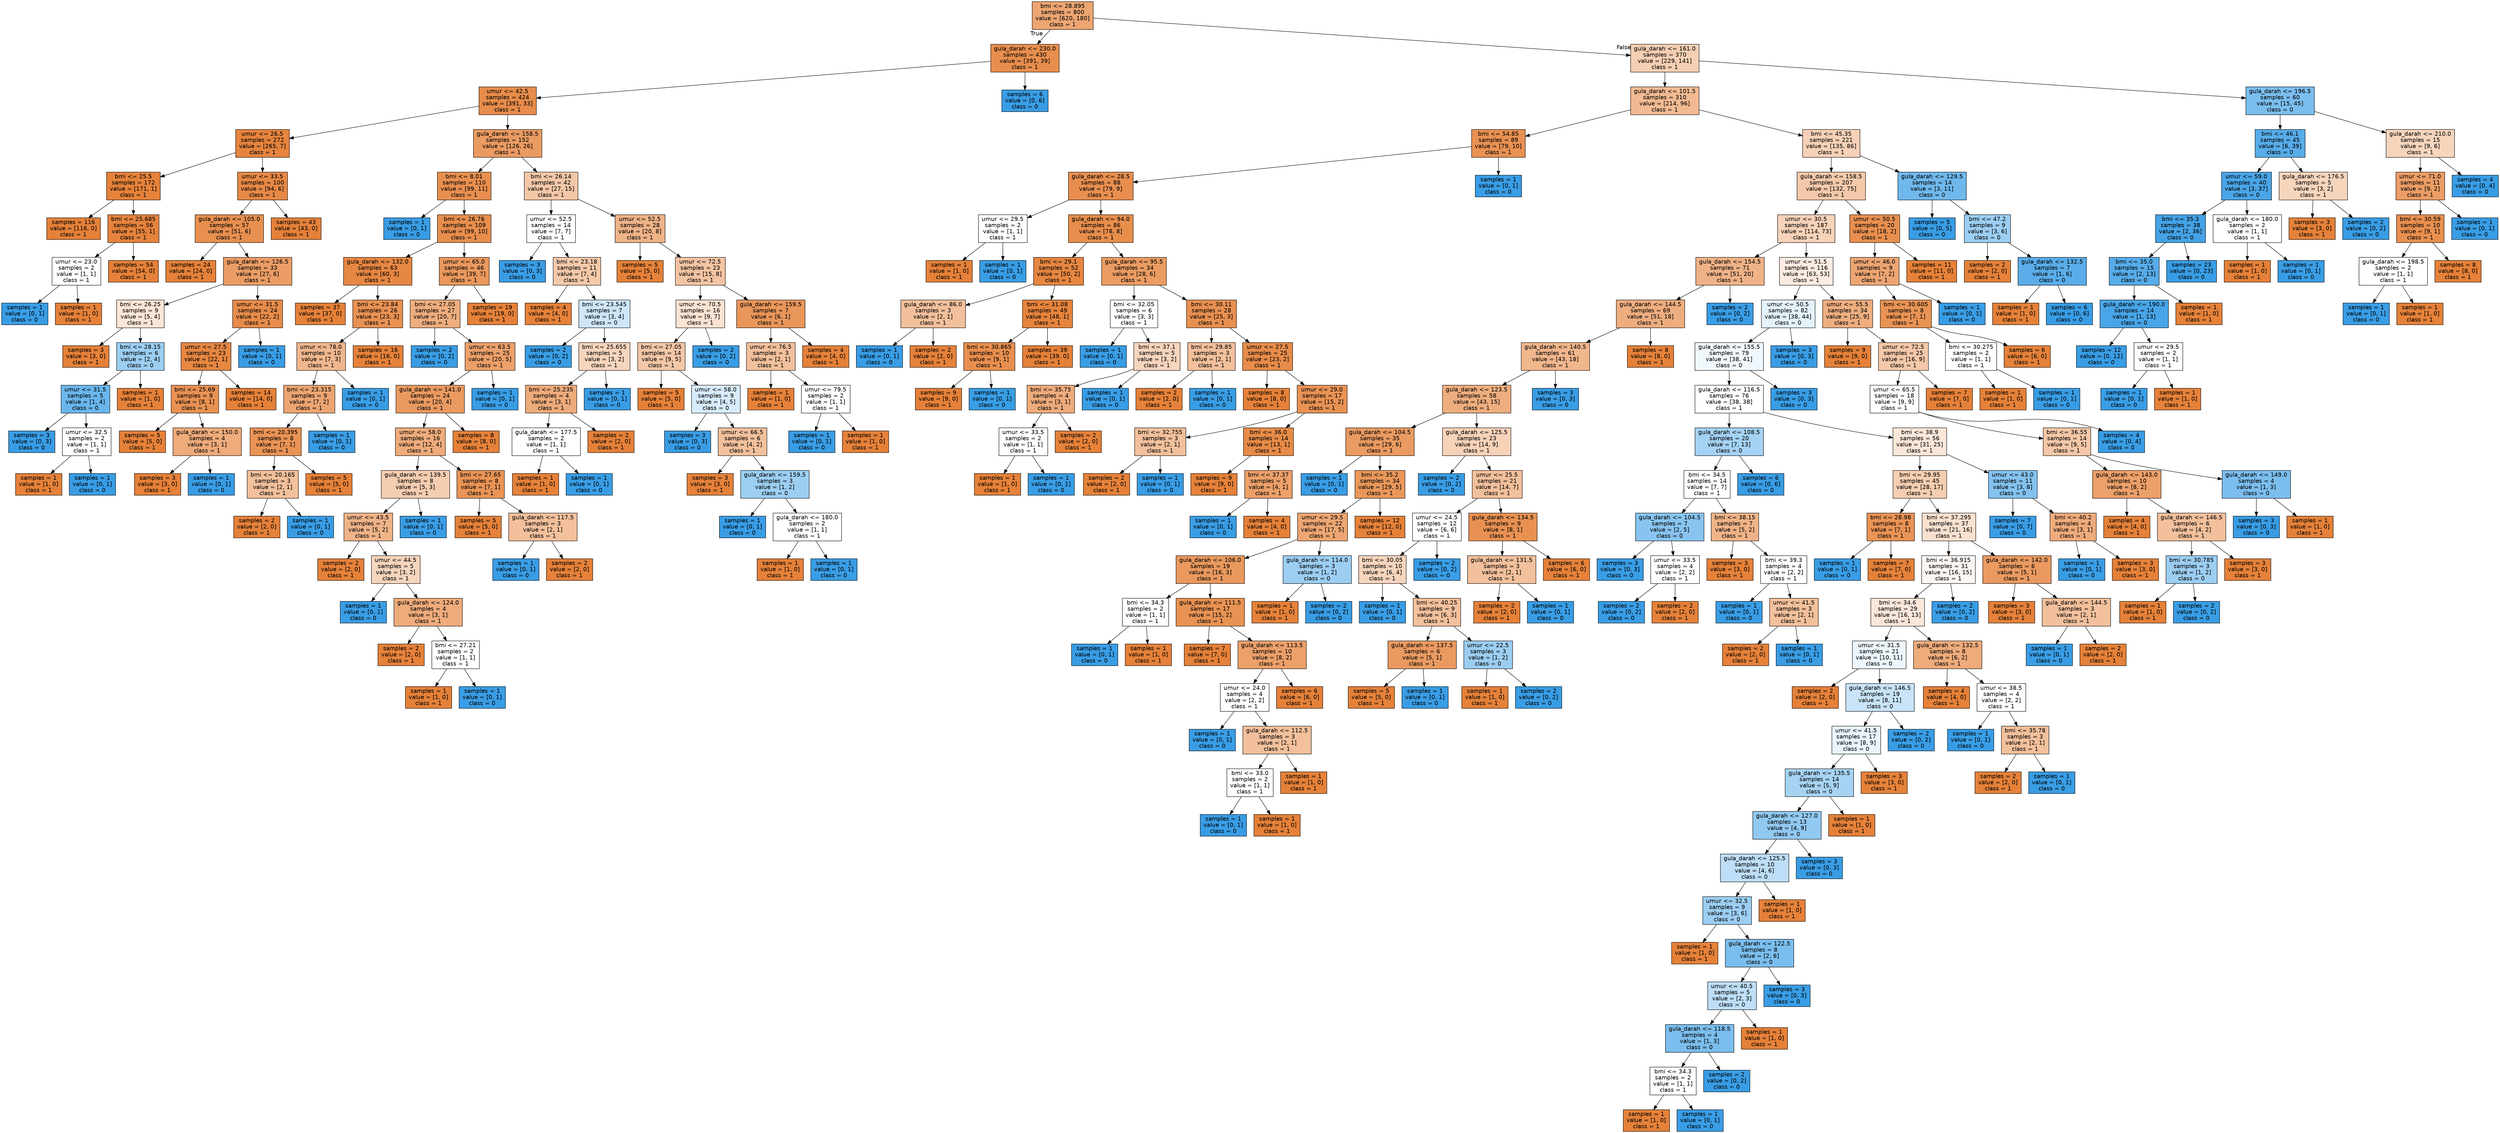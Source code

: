digraph Tree {
node [shape=box, style="filled", color="black", fontname="helvetica"] ;
edge [fontname="helvetica"] ;
0 [label="bmi <= 28.895\nsamples = 800\nvalue = [620, 180]\nclass = 1", fillcolor="#eda672"] ;
1 [label="gula_darah <= 230.0\nsamples = 430\nvalue = [391, 39]\nclass = 1", fillcolor="#e88e4d"] ;
0 -> 1 [labeldistance=2.5, labelangle=45, headlabel="True"] ;
2 [label="umur <= 42.5\nsamples = 424\nvalue = [391, 33]\nclass = 1", fillcolor="#e78c4a"] ;
1 -> 2 ;
3 [label="umur <= 26.5\nsamples = 272\nvalue = [265, 7]\nclass = 1", fillcolor="#e6843e"] ;
2 -> 3 ;
4 [label="bmi <= 25.5\nsamples = 172\nvalue = [171, 1]\nclass = 1", fillcolor="#e5823a"] ;
3 -> 4 ;
5 [label="samples = 116\nvalue = [116, 0]\nclass = 1", fillcolor="#e58139"] ;
4 -> 5 ;
6 [label="bmi <= 25.685\nsamples = 56\nvalue = [55, 1]\nclass = 1", fillcolor="#e5833d"] ;
4 -> 6 ;
7 [label="umur <= 23.0\nsamples = 2\nvalue = [1, 1]\nclass = 1", fillcolor="#ffffff"] ;
6 -> 7 ;
8 [label="samples = 1\nvalue = [0, 1]\nclass = 0", fillcolor="#399de5"] ;
7 -> 8 ;
9 [label="samples = 1\nvalue = [1, 0]\nclass = 1", fillcolor="#e58139"] ;
7 -> 9 ;
10 [label="samples = 54\nvalue = [54, 0]\nclass = 1", fillcolor="#e58139"] ;
6 -> 10 ;
11 [label="umur <= 33.5\nsamples = 100\nvalue = [94, 6]\nclass = 1", fillcolor="#e78946"] ;
3 -> 11 ;
12 [label="gula_darah <= 105.0\nsamples = 57\nvalue = [51, 6]\nclass = 1", fillcolor="#e89050"] ;
11 -> 12 ;
13 [label="samples = 24\nvalue = [24, 0]\nclass = 1", fillcolor="#e58139"] ;
12 -> 13 ;
14 [label="gula_darah <= 126.5\nsamples = 33\nvalue = [27, 6]\nclass = 1", fillcolor="#eb9d65"] ;
12 -> 14 ;
15 [label="bmi <= 26.25\nsamples = 9\nvalue = [5, 4]\nclass = 1", fillcolor="#fae6d7"] ;
14 -> 15 ;
16 [label="samples = 3\nvalue = [3, 0]\nclass = 1", fillcolor="#e58139"] ;
15 -> 16 ;
17 [label="bmi <= 28.15\nsamples = 6\nvalue = [2, 4]\nclass = 0", fillcolor="#9ccef2"] ;
15 -> 17 ;
18 [label="umur <= 31.5\nsamples = 5\nvalue = [1, 4]\nclass = 0", fillcolor="#6ab6ec"] ;
17 -> 18 ;
19 [label="samples = 3\nvalue = [0, 3]\nclass = 0", fillcolor="#399de5"] ;
18 -> 19 ;
20 [label="umur <= 32.5\nsamples = 2\nvalue = [1, 1]\nclass = 1", fillcolor="#ffffff"] ;
18 -> 20 ;
21 [label="samples = 1\nvalue = [1, 0]\nclass = 1", fillcolor="#e58139"] ;
20 -> 21 ;
22 [label="samples = 1\nvalue = [0, 1]\nclass = 0", fillcolor="#399de5"] ;
20 -> 22 ;
23 [label="samples = 1\nvalue = [1, 0]\nclass = 1", fillcolor="#e58139"] ;
17 -> 23 ;
24 [label="umur <= 31.5\nsamples = 24\nvalue = [22, 2]\nclass = 1", fillcolor="#e78c4b"] ;
14 -> 24 ;
25 [label="umur <= 27.5\nsamples = 23\nvalue = [22, 1]\nclass = 1", fillcolor="#e68742"] ;
24 -> 25 ;
26 [label="bmi <= 25.69\nsamples = 9\nvalue = [8, 1]\nclass = 1", fillcolor="#e89152"] ;
25 -> 26 ;
27 [label="samples = 5\nvalue = [5, 0]\nclass = 1", fillcolor="#e58139"] ;
26 -> 27 ;
28 [label="gula_darah <= 150.0\nsamples = 4\nvalue = [3, 1]\nclass = 1", fillcolor="#eeab7b"] ;
26 -> 28 ;
29 [label="samples = 3\nvalue = [3, 0]\nclass = 1", fillcolor="#e58139"] ;
28 -> 29 ;
30 [label="samples = 1\nvalue = [0, 1]\nclass = 0", fillcolor="#399de5"] ;
28 -> 30 ;
31 [label="samples = 14\nvalue = [14, 0]\nclass = 1", fillcolor="#e58139"] ;
25 -> 31 ;
32 [label="samples = 1\nvalue = [0, 1]\nclass = 0", fillcolor="#399de5"] ;
24 -> 32 ;
33 [label="samples = 43\nvalue = [43, 0]\nclass = 1", fillcolor="#e58139"] ;
11 -> 33 ;
34 [label="gula_darah <= 158.5\nsamples = 152\nvalue = [126, 26]\nclass = 1", fillcolor="#ea9b62"] ;
2 -> 34 ;
35 [label="bmi <= 8.01\nsamples = 110\nvalue = [99, 11]\nclass = 1", fillcolor="#e88f4f"] ;
34 -> 35 ;
36 [label="samples = 1\nvalue = [0, 1]\nclass = 0", fillcolor="#399de5"] ;
35 -> 36 ;
37 [label="bmi <= 26.76\nsamples = 109\nvalue = [99, 10]\nclass = 1", fillcolor="#e88e4d"] ;
35 -> 37 ;
38 [label="gula_darah <= 132.0\nsamples = 63\nvalue = [60, 3]\nclass = 1", fillcolor="#e68743"] ;
37 -> 38 ;
39 [label="samples = 37\nvalue = [37, 0]\nclass = 1", fillcolor="#e58139"] ;
38 -> 39 ;
40 [label="bmi <= 23.84\nsamples = 26\nvalue = [23, 3]\nclass = 1", fillcolor="#e89153"] ;
38 -> 40 ;
41 [label="umur <= 78.0\nsamples = 10\nvalue = [7, 3]\nclass = 1", fillcolor="#f0b78e"] ;
40 -> 41 ;
42 [label="bmi <= 23.315\nsamples = 9\nvalue = [7, 2]\nclass = 1", fillcolor="#eca572"] ;
41 -> 42 ;
43 [label="bmi <= 20.395\nsamples = 8\nvalue = [7, 1]\nclass = 1", fillcolor="#e99355"] ;
42 -> 43 ;
44 [label="bmi <= 20.165\nsamples = 3\nvalue = [2, 1]\nclass = 1", fillcolor="#f2c09c"] ;
43 -> 44 ;
45 [label="samples = 2\nvalue = [2, 0]\nclass = 1", fillcolor="#e58139"] ;
44 -> 45 ;
46 [label="samples = 1\nvalue = [0, 1]\nclass = 0", fillcolor="#399de5"] ;
44 -> 46 ;
47 [label="samples = 5\nvalue = [5, 0]\nclass = 1", fillcolor="#e58139"] ;
43 -> 47 ;
48 [label="samples = 1\nvalue = [0, 1]\nclass = 0", fillcolor="#399de5"] ;
42 -> 48 ;
49 [label="samples = 1\nvalue = [0, 1]\nclass = 0", fillcolor="#399de5"] ;
41 -> 49 ;
50 [label="samples = 16\nvalue = [16, 0]\nclass = 1", fillcolor="#e58139"] ;
40 -> 50 ;
51 [label="umur <= 65.0\nsamples = 46\nvalue = [39, 7]\nclass = 1", fillcolor="#ea985d"] ;
37 -> 51 ;
52 [label="bmi <= 27.05\nsamples = 27\nvalue = [20, 7]\nclass = 1", fillcolor="#eead7e"] ;
51 -> 52 ;
53 [label="samples = 2\nvalue = [0, 2]\nclass = 0", fillcolor="#399de5"] ;
52 -> 53 ;
54 [label="umur <= 63.5\nsamples = 25\nvalue = [20, 5]\nclass = 1", fillcolor="#eca06a"] ;
52 -> 54 ;
55 [label="gula_darah <= 141.0\nsamples = 24\nvalue = [20, 4]\nclass = 1", fillcolor="#ea9a61"] ;
54 -> 55 ;
56 [label="umur <= 58.0\nsamples = 16\nvalue = [12, 4]\nclass = 1", fillcolor="#eeab7b"] ;
55 -> 56 ;
57 [label="gula_darah <= 139.5\nsamples = 8\nvalue = [5, 3]\nclass = 1", fillcolor="#f5cdb0"] ;
56 -> 57 ;
58 [label="umur <= 43.5\nsamples = 7\nvalue = [5, 2]\nclass = 1", fillcolor="#efb388"] ;
57 -> 58 ;
59 [label="samples = 2\nvalue = [2, 0]\nclass = 1", fillcolor="#e58139"] ;
58 -> 59 ;
60 [label="umur <= 44.5\nsamples = 5\nvalue = [3, 2]\nclass = 1", fillcolor="#f6d5bd"] ;
58 -> 60 ;
61 [label="samples = 1\nvalue = [0, 1]\nclass = 0", fillcolor="#399de5"] ;
60 -> 61 ;
62 [label="gula_darah <= 124.0\nsamples = 4\nvalue = [3, 1]\nclass = 1", fillcolor="#eeab7b"] ;
60 -> 62 ;
63 [label="samples = 2\nvalue = [2, 0]\nclass = 1", fillcolor="#e58139"] ;
62 -> 63 ;
64 [label="bmi <= 27.21\nsamples = 2\nvalue = [1, 1]\nclass = 1", fillcolor="#ffffff"] ;
62 -> 64 ;
65 [label="samples = 1\nvalue = [1, 0]\nclass = 1", fillcolor="#e58139"] ;
64 -> 65 ;
66 [label="samples = 1\nvalue = [0, 1]\nclass = 0", fillcolor="#399de5"] ;
64 -> 66 ;
67 [label="samples = 1\nvalue = [0, 1]\nclass = 0", fillcolor="#399de5"] ;
57 -> 67 ;
68 [label="bmi <= 27.65\nsamples = 8\nvalue = [7, 1]\nclass = 1", fillcolor="#e99355"] ;
56 -> 68 ;
69 [label="samples = 5\nvalue = [5, 0]\nclass = 1", fillcolor="#e58139"] ;
68 -> 69 ;
70 [label="gula_darah <= 117.5\nsamples = 3\nvalue = [2, 1]\nclass = 1", fillcolor="#f2c09c"] ;
68 -> 70 ;
71 [label="samples = 1\nvalue = [0, 1]\nclass = 0", fillcolor="#399de5"] ;
70 -> 71 ;
72 [label="samples = 2\nvalue = [2, 0]\nclass = 1", fillcolor="#e58139"] ;
70 -> 72 ;
73 [label="samples = 8\nvalue = [8, 0]\nclass = 1", fillcolor="#e58139"] ;
55 -> 73 ;
74 [label="samples = 1\nvalue = [0, 1]\nclass = 0", fillcolor="#399de5"] ;
54 -> 74 ;
75 [label="samples = 19\nvalue = [19, 0]\nclass = 1", fillcolor="#e58139"] ;
51 -> 75 ;
76 [label="bmi <= 26.14\nsamples = 42\nvalue = [27, 15]\nclass = 1", fillcolor="#f3c7a7"] ;
34 -> 76 ;
77 [label="umur <= 52.5\nsamples = 14\nvalue = [7, 7]\nclass = 1", fillcolor="#ffffff"] ;
76 -> 77 ;
78 [label="samples = 3\nvalue = [0, 3]\nclass = 0", fillcolor="#399de5"] ;
77 -> 78 ;
79 [label="bmi <= 23.18\nsamples = 11\nvalue = [7, 4]\nclass = 1", fillcolor="#f4c9aa"] ;
77 -> 79 ;
80 [label="samples = 4\nvalue = [4, 0]\nclass = 1", fillcolor="#e58139"] ;
79 -> 80 ;
81 [label="bmi <= 23.545\nsamples = 7\nvalue = [3, 4]\nclass = 0", fillcolor="#cee6f8"] ;
79 -> 81 ;
82 [label="samples = 2\nvalue = [0, 2]\nclass = 0", fillcolor="#399de5"] ;
81 -> 82 ;
83 [label="bmi <= 25.655\nsamples = 5\nvalue = [3, 2]\nclass = 1", fillcolor="#f6d5bd"] ;
81 -> 83 ;
84 [label="bmi <= 25.235\nsamples = 4\nvalue = [3, 1]\nclass = 1", fillcolor="#eeab7b"] ;
83 -> 84 ;
85 [label="gula_darah <= 177.5\nsamples = 2\nvalue = [1, 1]\nclass = 1", fillcolor="#ffffff"] ;
84 -> 85 ;
86 [label="samples = 1\nvalue = [1, 0]\nclass = 1", fillcolor="#e58139"] ;
85 -> 86 ;
87 [label="samples = 1\nvalue = [0, 1]\nclass = 0", fillcolor="#399de5"] ;
85 -> 87 ;
88 [label="samples = 2\nvalue = [2, 0]\nclass = 1", fillcolor="#e58139"] ;
84 -> 88 ;
89 [label="samples = 1\nvalue = [0, 1]\nclass = 0", fillcolor="#399de5"] ;
83 -> 89 ;
90 [label="umur <= 52.5\nsamples = 28\nvalue = [20, 8]\nclass = 1", fillcolor="#efb388"] ;
76 -> 90 ;
91 [label="samples = 5\nvalue = [5, 0]\nclass = 1", fillcolor="#e58139"] ;
90 -> 91 ;
92 [label="umur <= 72.5\nsamples = 23\nvalue = [15, 8]\nclass = 1", fillcolor="#f3c4a3"] ;
90 -> 92 ;
93 [label="umur <= 70.5\nsamples = 16\nvalue = [9, 7]\nclass = 1", fillcolor="#f9e3d3"] ;
92 -> 93 ;
94 [label="bmi <= 27.05\nsamples = 14\nvalue = [9, 5]\nclass = 1", fillcolor="#f3c7a7"] ;
93 -> 94 ;
95 [label="samples = 5\nvalue = [5, 0]\nclass = 1", fillcolor="#e58139"] ;
94 -> 95 ;
96 [label="umur <= 58.0\nsamples = 9\nvalue = [4, 5]\nclass = 0", fillcolor="#d7ebfa"] ;
94 -> 96 ;
97 [label="samples = 3\nvalue = [0, 3]\nclass = 0", fillcolor="#399de5"] ;
96 -> 97 ;
98 [label="umur <= 66.5\nsamples = 6\nvalue = [4, 2]\nclass = 1", fillcolor="#f2c09c"] ;
96 -> 98 ;
99 [label="samples = 3\nvalue = [3, 0]\nclass = 1", fillcolor="#e58139"] ;
98 -> 99 ;
100 [label="gula_darah <= 159.5\nsamples = 3\nvalue = [1, 2]\nclass = 0", fillcolor="#9ccef2"] ;
98 -> 100 ;
101 [label="samples = 1\nvalue = [0, 1]\nclass = 0", fillcolor="#399de5"] ;
100 -> 101 ;
102 [label="gula_darah <= 180.0\nsamples = 2\nvalue = [1, 1]\nclass = 1", fillcolor="#ffffff"] ;
100 -> 102 ;
103 [label="samples = 1\nvalue = [1, 0]\nclass = 1", fillcolor="#e58139"] ;
102 -> 103 ;
104 [label="samples = 1\nvalue = [0, 1]\nclass = 0", fillcolor="#399de5"] ;
102 -> 104 ;
105 [label="samples = 2\nvalue = [0, 2]\nclass = 0", fillcolor="#399de5"] ;
93 -> 105 ;
106 [label="gula_darah <= 159.5\nsamples = 7\nvalue = [6, 1]\nclass = 1", fillcolor="#e9965a"] ;
92 -> 106 ;
107 [label="umur <= 76.5\nsamples = 3\nvalue = [2, 1]\nclass = 1", fillcolor="#f2c09c"] ;
106 -> 107 ;
108 [label="samples = 1\nvalue = [1, 0]\nclass = 1", fillcolor="#e58139"] ;
107 -> 108 ;
109 [label="umur <= 79.5\nsamples = 2\nvalue = [1, 1]\nclass = 1", fillcolor="#ffffff"] ;
107 -> 109 ;
110 [label="samples = 1\nvalue = [0, 1]\nclass = 0", fillcolor="#399de5"] ;
109 -> 110 ;
111 [label="samples = 1\nvalue = [1, 0]\nclass = 1", fillcolor="#e58139"] ;
109 -> 111 ;
112 [label="samples = 4\nvalue = [4, 0]\nclass = 1", fillcolor="#e58139"] ;
106 -> 112 ;
113 [label="samples = 6\nvalue = [0, 6]\nclass = 0", fillcolor="#399de5"] ;
1 -> 113 ;
114 [label="gula_darah <= 161.0\nsamples = 370\nvalue = [229, 141]\nclass = 1", fillcolor="#f5cfb3"] ;
0 -> 114 [labeldistance=2.5, labelangle=-45, headlabel="False"] ;
115 [label="gula_darah <= 101.5\nsamples = 310\nvalue = [214, 96]\nclass = 1", fillcolor="#f1ba92"] ;
114 -> 115 ;
116 [label="bmi <= 54.85\nsamples = 89\nvalue = [79, 10]\nclass = 1", fillcolor="#e89152"] ;
115 -> 116 ;
117 [label="gula_darah <= 28.5\nsamples = 88\nvalue = [79, 9]\nclass = 1", fillcolor="#e88f50"] ;
116 -> 117 ;
118 [label="umur <= 29.5\nsamples = 2\nvalue = [1, 1]\nclass = 1", fillcolor="#ffffff"] ;
117 -> 118 ;
119 [label="samples = 1\nvalue = [1, 0]\nclass = 1", fillcolor="#e58139"] ;
118 -> 119 ;
120 [label="samples = 1\nvalue = [0, 1]\nclass = 0", fillcolor="#399de5"] ;
118 -> 120 ;
121 [label="gula_darah <= 94.0\nsamples = 86\nvalue = [78, 8]\nclass = 1", fillcolor="#e88e4d"] ;
117 -> 121 ;
122 [label="bmi <= 29.1\nsamples = 52\nvalue = [50, 2]\nclass = 1", fillcolor="#e68641"] ;
121 -> 122 ;
123 [label="gula_darah <= 86.0\nsamples = 3\nvalue = [2, 1]\nclass = 1", fillcolor="#f2c09c"] ;
122 -> 123 ;
124 [label="samples = 1\nvalue = [0, 1]\nclass = 0", fillcolor="#399de5"] ;
123 -> 124 ;
125 [label="samples = 2\nvalue = [2, 0]\nclass = 1", fillcolor="#e58139"] ;
123 -> 125 ;
126 [label="bmi <= 31.08\nsamples = 49\nvalue = [48, 1]\nclass = 1", fillcolor="#e6843d"] ;
122 -> 126 ;
127 [label="bmi <= 30.865\nsamples = 10\nvalue = [9, 1]\nclass = 1", fillcolor="#e88f4f"] ;
126 -> 127 ;
128 [label="samples = 9\nvalue = [9, 0]\nclass = 1", fillcolor="#e58139"] ;
127 -> 128 ;
129 [label="samples = 1\nvalue = [0, 1]\nclass = 0", fillcolor="#399de5"] ;
127 -> 129 ;
130 [label="samples = 39\nvalue = [39, 0]\nclass = 1", fillcolor="#e58139"] ;
126 -> 130 ;
131 [label="gula_darah <= 95.5\nsamples = 34\nvalue = [28, 6]\nclass = 1", fillcolor="#eb9c63"] ;
121 -> 131 ;
132 [label="bmi <= 32.05\nsamples = 6\nvalue = [3, 3]\nclass = 1", fillcolor="#ffffff"] ;
131 -> 132 ;
133 [label="samples = 1\nvalue = [0, 1]\nclass = 0", fillcolor="#399de5"] ;
132 -> 133 ;
134 [label="bmi <= 37.1\nsamples = 5\nvalue = [3, 2]\nclass = 1", fillcolor="#f6d5bd"] ;
132 -> 134 ;
135 [label="bmi <= 35.75\nsamples = 4\nvalue = [3, 1]\nclass = 1", fillcolor="#eeab7b"] ;
134 -> 135 ;
136 [label="umur <= 33.5\nsamples = 2\nvalue = [1, 1]\nclass = 1", fillcolor="#ffffff"] ;
135 -> 136 ;
137 [label="samples = 1\nvalue = [1, 0]\nclass = 1", fillcolor="#e58139"] ;
136 -> 137 ;
138 [label="samples = 1\nvalue = [0, 1]\nclass = 0", fillcolor="#399de5"] ;
136 -> 138 ;
139 [label="samples = 2\nvalue = [2, 0]\nclass = 1", fillcolor="#e58139"] ;
135 -> 139 ;
140 [label="samples = 1\nvalue = [0, 1]\nclass = 0", fillcolor="#399de5"] ;
134 -> 140 ;
141 [label="bmi <= 30.11\nsamples = 28\nvalue = [25, 3]\nclass = 1", fillcolor="#e89051"] ;
131 -> 141 ;
142 [label="bmi <= 29.85\nsamples = 3\nvalue = [2, 1]\nclass = 1", fillcolor="#f2c09c"] ;
141 -> 142 ;
143 [label="samples = 2\nvalue = [2, 0]\nclass = 1", fillcolor="#e58139"] ;
142 -> 143 ;
144 [label="samples = 1\nvalue = [0, 1]\nclass = 0", fillcolor="#399de5"] ;
142 -> 144 ;
145 [label="umur <= 27.5\nsamples = 25\nvalue = [23, 2]\nclass = 1", fillcolor="#e78c4a"] ;
141 -> 145 ;
146 [label="samples = 8\nvalue = [8, 0]\nclass = 1", fillcolor="#e58139"] ;
145 -> 146 ;
147 [label="umur <= 29.0\nsamples = 17\nvalue = [15, 2]\nclass = 1", fillcolor="#e89253"] ;
145 -> 147 ;
148 [label="bmi <= 32.755\nsamples = 3\nvalue = [2, 1]\nclass = 1", fillcolor="#f2c09c"] ;
147 -> 148 ;
149 [label="samples = 2\nvalue = [2, 0]\nclass = 1", fillcolor="#e58139"] ;
148 -> 149 ;
150 [label="samples = 1\nvalue = [0, 1]\nclass = 0", fillcolor="#399de5"] ;
148 -> 150 ;
151 [label="bmi <= 36.0\nsamples = 14\nvalue = [13, 1]\nclass = 1", fillcolor="#e78b48"] ;
147 -> 151 ;
152 [label="samples = 9\nvalue = [9, 0]\nclass = 1", fillcolor="#e58139"] ;
151 -> 152 ;
153 [label="bmi <= 37.37\nsamples = 5\nvalue = [4, 1]\nclass = 1", fillcolor="#eca06a"] ;
151 -> 153 ;
154 [label="samples = 1\nvalue = [0, 1]\nclass = 0", fillcolor="#399de5"] ;
153 -> 154 ;
155 [label="samples = 4\nvalue = [4, 0]\nclass = 1", fillcolor="#e58139"] ;
153 -> 155 ;
156 [label="samples = 1\nvalue = [0, 1]\nclass = 0", fillcolor="#399de5"] ;
116 -> 156 ;
157 [label="bmi <= 45.35\nsamples = 221\nvalue = [135, 86]\nclass = 1", fillcolor="#f6d1b7"] ;
115 -> 157 ;
158 [label="gula_darah <= 158.5\nsamples = 207\nvalue = [132, 75]\nclass = 1", fillcolor="#f4c9aa"] ;
157 -> 158 ;
159 [label="umur <= 30.5\nsamples = 187\nvalue = [114, 73]\nclass = 1", fillcolor="#f6d2b8"] ;
158 -> 159 ;
160 [label="gula_darah <= 154.5\nsamples = 71\nvalue = [51, 20]\nclass = 1", fillcolor="#efb287"] ;
159 -> 160 ;
161 [label="gula_darah <= 144.5\nsamples = 69\nvalue = [51, 18]\nclass = 1", fillcolor="#eead7f"] ;
160 -> 161 ;
162 [label="gula_darah <= 140.5\nsamples = 61\nvalue = [43, 18]\nclass = 1", fillcolor="#f0b68c"] ;
161 -> 162 ;
163 [label="gula_darah <= 123.5\nsamples = 58\nvalue = [43, 15]\nclass = 1", fillcolor="#eead7e"] ;
162 -> 163 ;
164 [label="gula_darah <= 104.5\nsamples = 35\nvalue = [29, 6]\nclass = 1", fillcolor="#ea9b62"] ;
163 -> 164 ;
165 [label="samples = 1\nvalue = [0, 1]\nclass = 0", fillcolor="#399de5"] ;
164 -> 165 ;
166 [label="bmi <= 35.2\nsamples = 34\nvalue = [29, 5]\nclass = 1", fillcolor="#e9975b"] ;
164 -> 166 ;
167 [label="umur <= 29.5\nsamples = 22\nvalue = [17, 5]\nclass = 1", fillcolor="#eda673"] ;
166 -> 167 ;
168 [label="gula_darah <= 106.0\nsamples = 19\nvalue = [16, 3]\nclass = 1", fillcolor="#ea995e"] ;
167 -> 168 ;
169 [label="bmi <= 34.3\nsamples = 2\nvalue = [1, 1]\nclass = 1", fillcolor="#ffffff"] ;
168 -> 169 ;
170 [label="samples = 1\nvalue = [0, 1]\nclass = 0", fillcolor="#399de5"] ;
169 -> 170 ;
171 [label="samples = 1\nvalue = [1, 0]\nclass = 1", fillcolor="#e58139"] ;
169 -> 171 ;
172 [label="gula_darah <= 111.5\nsamples = 17\nvalue = [15, 2]\nclass = 1", fillcolor="#e89253"] ;
168 -> 172 ;
173 [label="samples = 7\nvalue = [7, 0]\nclass = 1", fillcolor="#e58139"] ;
172 -> 173 ;
174 [label="gula_darah <= 113.5\nsamples = 10\nvalue = [8, 2]\nclass = 1", fillcolor="#eca06a"] ;
172 -> 174 ;
175 [label="umur <= 24.0\nsamples = 4\nvalue = [2, 2]\nclass = 1", fillcolor="#ffffff"] ;
174 -> 175 ;
176 [label="samples = 1\nvalue = [0, 1]\nclass = 0", fillcolor="#399de5"] ;
175 -> 176 ;
177 [label="gula_darah <= 112.5\nsamples = 3\nvalue = [2, 1]\nclass = 1", fillcolor="#f2c09c"] ;
175 -> 177 ;
178 [label="bmi <= 33.0\nsamples = 2\nvalue = [1, 1]\nclass = 1", fillcolor="#ffffff"] ;
177 -> 178 ;
179 [label="samples = 1\nvalue = [0, 1]\nclass = 0", fillcolor="#399de5"] ;
178 -> 179 ;
180 [label="samples = 1\nvalue = [1, 0]\nclass = 1", fillcolor="#e58139"] ;
178 -> 180 ;
181 [label="samples = 1\nvalue = [1, 0]\nclass = 1", fillcolor="#e58139"] ;
177 -> 181 ;
182 [label="samples = 6\nvalue = [6, 0]\nclass = 1", fillcolor="#e58139"] ;
174 -> 182 ;
183 [label="gula_darah <= 114.0\nsamples = 3\nvalue = [1, 2]\nclass = 0", fillcolor="#9ccef2"] ;
167 -> 183 ;
184 [label="samples = 1\nvalue = [1, 0]\nclass = 1", fillcolor="#e58139"] ;
183 -> 184 ;
185 [label="samples = 2\nvalue = [0, 2]\nclass = 0", fillcolor="#399de5"] ;
183 -> 185 ;
186 [label="samples = 12\nvalue = [12, 0]\nclass = 1", fillcolor="#e58139"] ;
166 -> 186 ;
187 [label="gula_darah <= 125.5\nsamples = 23\nvalue = [14, 9]\nclass = 1", fillcolor="#f6d2b8"] ;
163 -> 187 ;
188 [label="samples = 2\nvalue = [0, 2]\nclass = 0", fillcolor="#399de5"] ;
187 -> 188 ;
189 [label="umur <= 25.5\nsamples = 21\nvalue = [14, 7]\nclass = 1", fillcolor="#f2c09c"] ;
187 -> 189 ;
190 [label="umur <= 24.5\nsamples = 12\nvalue = [6, 6]\nclass = 1", fillcolor="#ffffff"] ;
189 -> 190 ;
191 [label="bmi <= 30.05\nsamples = 10\nvalue = [6, 4]\nclass = 1", fillcolor="#f6d5bd"] ;
190 -> 191 ;
192 [label="samples = 1\nvalue = [0, 1]\nclass = 0", fillcolor="#399de5"] ;
191 -> 192 ;
193 [label="bmi <= 40.25\nsamples = 9\nvalue = [6, 3]\nclass = 1", fillcolor="#f2c09c"] ;
191 -> 193 ;
194 [label="gula_darah <= 137.5\nsamples = 6\nvalue = [5, 1]\nclass = 1", fillcolor="#ea9a61"] ;
193 -> 194 ;
195 [label="samples = 5\nvalue = [5, 0]\nclass = 1", fillcolor="#e58139"] ;
194 -> 195 ;
196 [label="samples = 1\nvalue = [0, 1]\nclass = 0", fillcolor="#399de5"] ;
194 -> 196 ;
197 [label="umur <= 22.5\nsamples = 3\nvalue = [1, 2]\nclass = 0", fillcolor="#9ccef2"] ;
193 -> 197 ;
198 [label="samples = 1\nvalue = [1, 0]\nclass = 1", fillcolor="#e58139"] ;
197 -> 198 ;
199 [label="samples = 2\nvalue = [0, 2]\nclass = 0", fillcolor="#399de5"] ;
197 -> 199 ;
200 [label="samples = 2\nvalue = [0, 2]\nclass = 0", fillcolor="#399de5"] ;
190 -> 200 ;
201 [label="gula_darah <= 134.5\nsamples = 9\nvalue = [8, 1]\nclass = 1", fillcolor="#e89152"] ;
189 -> 201 ;
202 [label="gula_darah <= 131.5\nsamples = 3\nvalue = [2, 1]\nclass = 1", fillcolor="#f2c09c"] ;
201 -> 202 ;
203 [label="samples = 2\nvalue = [2, 0]\nclass = 1", fillcolor="#e58139"] ;
202 -> 203 ;
204 [label="samples = 1\nvalue = [0, 1]\nclass = 0", fillcolor="#399de5"] ;
202 -> 204 ;
205 [label="samples = 6\nvalue = [6, 0]\nclass = 1", fillcolor="#e58139"] ;
201 -> 205 ;
206 [label="samples = 3\nvalue = [0, 3]\nclass = 0", fillcolor="#399de5"] ;
162 -> 206 ;
207 [label="samples = 8\nvalue = [8, 0]\nclass = 1", fillcolor="#e58139"] ;
161 -> 207 ;
208 [label="samples = 2\nvalue = [0, 2]\nclass = 0", fillcolor="#399de5"] ;
160 -> 208 ;
209 [label="umur <= 51.5\nsamples = 116\nvalue = [63, 53]\nclass = 1", fillcolor="#fbebe0"] ;
159 -> 209 ;
210 [label="umur <= 50.5\nsamples = 82\nvalue = [38, 44]\nclass = 0", fillcolor="#e4f2fb"] ;
209 -> 210 ;
211 [label="gula_darah <= 155.5\nsamples = 79\nvalue = [38, 41]\nclass = 0", fillcolor="#f1f8fd"] ;
210 -> 211 ;
212 [label="gula_darah <= 116.5\nsamples = 76\nvalue = [38, 38]\nclass = 1", fillcolor="#ffffff"] ;
211 -> 212 ;
213 [label="gula_darah <= 108.5\nsamples = 20\nvalue = [7, 13]\nclass = 0", fillcolor="#a4d2f3"] ;
212 -> 213 ;
214 [label="bmi <= 34.5\nsamples = 14\nvalue = [7, 7]\nclass = 1", fillcolor="#ffffff"] ;
213 -> 214 ;
215 [label="gula_darah <= 104.5\nsamples = 7\nvalue = [2, 5]\nclass = 0", fillcolor="#88c4ef"] ;
214 -> 215 ;
216 [label="samples = 3\nvalue = [0, 3]\nclass = 0", fillcolor="#399de5"] ;
215 -> 216 ;
217 [label="umur <= 33.5\nsamples = 4\nvalue = [2, 2]\nclass = 1", fillcolor="#ffffff"] ;
215 -> 217 ;
218 [label="samples = 2\nvalue = [0, 2]\nclass = 0", fillcolor="#399de5"] ;
217 -> 218 ;
219 [label="samples = 2\nvalue = [2, 0]\nclass = 1", fillcolor="#e58139"] ;
217 -> 219 ;
220 [label="bmi <= 38.15\nsamples = 7\nvalue = [5, 2]\nclass = 1", fillcolor="#efb388"] ;
214 -> 220 ;
221 [label="samples = 3\nvalue = [3, 0]\nclass = 1", fillcolor="#e58139"] ;
220 -> 221 ;
222 [label="bmi <= 39.3\nsamples = 4\nvalue = [2, 2]\nclass = 1", fillcolor="#ffffff"] ;
220 -> 222 ;
223 [label="samples = 1\nvalue = [0, 1]\nclass = 0", fillcolor="#399de5"] ;
222 -> 223 ;
224 [label="umur <= 41.5\nsamples = 3\nvalue = [2, 1]\nclass = 1", fillcolor="#f2c09c"] ;
222 -> 224 ;
225 [label="samples = 2\nvalue = [2, 0]\nclass = 1", fillcolor="#e58139"] ;
224 -> 225 ;
226 [label="samples = 1\nvalue = [0, 1]\nclass = 0", fillcolor="#399de5"] ;
224 -> 226 ;
227 [label="samples = 6\nvalue = [0, 6]\nclass = 0", fillcolor="#399de5"] ;
213 -> 227 ;
228 [label="bmi <= 38.9\nsamples = 56\nvalue = [31, 25]\nclass = 1", fillcolor="#fae7d9"] ;
212 -> 228 ;
229 [label="bmi <= 29.95\nsamples = 45\nvalue = [28, 17]\nclass = 1", fillcolor="#f5ceb1"] ;
228 -> 229 ;
230 [label="bmi <= 28.98\nsamples = 8\nvalue = [7, 1]\nclass = 1", fillcolor="#e99355"] ;
229 -> 230 ;
231 [label="samples = 1\nvalue = [0, 1]\nclass = 0", fillcolor="#399de5"] ;
230 -> 231 ;
232 [label="samples = 7\nvalue = [7, 0]\nclass = 1", fillcolor="#e58139"] ;
230 -> 232 ;
233 [label="bmi <= 37.295\nsamples = 37\nvalue = [21, 16]\nclass = 1", fillcolor="#f9e1d0"] ;
229 -> 233 ;
234 [label="bmi <= 36.915\nsamples = 31\nvalue = [16, 15]\nclass = 1", fillcolor="#fdf7f3"] ;
233 -> 234 ;
235 [label="bmi <= 34.6\nsamples = 29\nvalue = [16, 13]\nclass = 1", fillcolor="#fae7da"] ;
234 -> 235 ;
236 [label="umur <= 31.5\nsamples = 21\nvalue = [10, 11]\nclass = 0", fillcolor="#edf6fd"] ;
235 -> 236 ;
237 [label="samples = 2\nvalue = [2, 0]\nclass = 1", fillcolor="#e58139"] ;
236 -> 237 ;
238 [label="gula_darah <= 146.5\nsamples = 19\nvalue = [8, 11]\nclass = 0", fillcolor="#c9e4f8"] ;
236 -> 238 ;
239 [label="umur <= 41.5\nsamples = 17\nvalue = [8, 9]\nclass = 0", fillcolor="#e9f4fc"] ;
238 -> 239 ;
240 [label="gula_darah <= 135.5\nsamples = 14\nvalue = [5, 9]\nclass = 0", fillcolor="#a7d3f3"] ;
239 -> 240 ;
241 [label="gula_darah <= 127.0\nsamples = 13\nvalue = [4, 9]\nclass = 0", fillcolor="#91c9f1"] ;
240 -> 241 ;
242 [label="gula_darah <= 125.5\nsamples = 10\nvalue = [4, 6]\nclass = 0", fillcolor="#bddef6"] ;
241 -> 242 ;
243 [label="umur <= 32.5\nsamples = 9\nvalue = [3, 6]\nclass = 0", fillcolor="#9ccef2"] ;
242 -> 243 ;
244 [label="samples = 1\nvalue = [1, 0]\nclass = 1", fillcolor="#e58139"] ;
243 -> 244 ;
245 [label="gula_darah <= 122.5\nsamples = 8\nvalue = [2, 6]\nclass = 0", fillcolor="#7bbeee"] ;
243 -> 245 ;
246 [label="umur <= 40.5\nsamples = 5\nvalue = [2, 3]\nclass = 0", fillcolor="#bddef6"] ;
245 -> 246 ;
247 [label="gula_darah <= 118.5\nsamples = 4\nvalue = [1, 3]\nclass = 0", fillcolor="#7bbeee"] ;
246 -> 247 ;
248 [label="bmi <= 34.3\nsamples = 2\nvalue = [1, 1]\nclass = 1", fillcolor="#ffffff"] ;
247 -> 248 ;
249 [label="samples = 1\nvalue = [1, 0]\nclass = 1", fillcolor="#e58139"] ;
248 -> 249 ;
250 [label="samples = 1\nvalue = [0, 1]\nclass = 0", fillcolor="#399de5"] ;
248 -> 250 ;
251 [label="samples = 2\nvalue = [0, 2]\nclass = 0", fillcolor="#399de5"] ;
247 -> 251 ;
252 [label="samples = 1\nvalue = [1, 0]\nclass = 1", fillcolor="#e58139"] ;
246 -> 252 ;
253 [label="samples = 3\nvalue = [0, 3]\nclass = 0", fillcolor="#399de5"] ;
245 -> 253 ;
254 [label="samples = 1\nvalue = [1, 0]\nclass = 1", fillcolor="#e58139"] ;
242 -> 254 ;
255 [label="samples = 3\nvalue = [0, 3]\nclass = 0", fillcolor="#399de5"] ;
241 -> 255 ;
256 [label="samples = 1\nvalue = [1, 0]\nclass = 1", fillcolor="#e58139"] ;
240 -> 256 ;
257 [label="samples = 3\nvalue = [3, 0]\nclass = 1", fillcolor="#e58139"] ;
239 -> 257 ;
258 [label="samples = 2\nvalue = [0, 2]\nclass = 0", fillcolor="#399de5"] ;
238 -> 258 ;
259 [label="gula_darah <= 132.5\nsamples = 8\nvalue = [6, 2]\nclass = 1", fillcolor="#eeab7b"] ;
235 -> 259 ;
260 [label="samples = 4\nvalue = [4, 0]\nclass = 1", fillcolor="#e58139"] ;
259 -> 260 ;
261 [label="umur <= 38.5\nsamples = 4\nvalue = [2, 2]\nclass = 1", fillcolor="#ffffff"] ;
259 -> 261 ;
262 [label="samples = 1\nvalue = [0, 1]\nclass = 0", fillcolor="#399de5"] ;
261 -> 262 ;
263 [label="bmi <= 35.78\nsamples = 3\nvalue = [2, 1]\nclass = 1", fillcolor="#f2c09c"] ;
261 -> 263 ;
264 [label="samples = 2\nvalue = [2, 0]\nclass = 1", fillcolor="#e58139"] ;
263 -> 264 ;
265 [label="samples = 1\nvalue = [0, 1]\nclass = 0", fillcolor="#399de5"] ;
263 -> 265 ;
266 [label="samples = 2\nvalue = [0, 2]\nclass = 0", fillcolor="#399de5"] ;
234 -> 266 ;
267 [label="gula_darah <= 142.0\nsamples = 6\nvalue = [5, 1]\nclass = 1", fillcolor="#ea9a61"] ;
233 -> 267 ;
268 [label="samples = 3\nvalue = [3, 0]\nclass = 1", fillcolor="#e58139"] ;
267 -> 268 ;
269 [label="gula_darah <= 144.5\nsamples = 3\nvalue = [2, 1]\nclass = 1", fillcolor="#f2c09c"] ;
267 -> 269 ;
270 [label="samples = 1\nvalue = [0, 1]\nclass = 0", fillcolor="#399de5"] ;
269 -> 270 ;
271 [label="samples = 2\nvalue = [2, 0]\nclass = 1", fillcolor="#e58139"] ;
269 -> 271 ;
272 [label="umur <= 43.0\nsamples = 11\nvalue = [3, 8]\nclass = 0", fillcolor="#83c2ef"] ;
228 -> 272 ;
273 [label="samples = 7\nvalue = [0, 7]\nclass = 0", fillcolor="#399de5"] ;
272 -> 273 ;
274 [label="bmi <= 40.2\nsamples = 4\nvalue = [3, 1]\nclass = 1", fillcolor="#eeab7b"] ;
272 -> 274 ;
275 [label="samples = 1\nvalue = [0, 1]\nclass = 0", fillcolor="#399de5"] ;
274 -> 275 ;
276 [label="samples = 3\nvalue = [3, 0]\nclass = 1", fillcolor="#e58139"] ;
274 -> 276 ;
277 [label="samples = 3\nvalue = [0, 3]\nclass = 0", fillcolor="#399de5"] ;
211 -> 277 ;
278 [label="samples = 3\nvalue = [0, 3]\nclass = 0", fillcolor="#399de5"] ;
210 -> 278 ;
279 [label="umur <= 55.5\nsamples = 34\nvalue = [25, 9]\nclass = 1", fillcolor="#eeae80"] ;
209 -> 279 ;
280 [label="samples = 9\nvalue = [9, 0]\nclass = 1", fillcolor="#e58139"] ;
279 -> 280 ;
281 [label="umur <= 72.5\nsamples = 25\nvalue = [16, 9]\nclass = 1", fillcolor="#f4c8a8"] ;
279 -> 281 ;
282 [label="umur <= 65.5\nsamples = 18\nvalue = [9, 9]\nclass = 1", fillcolor="#ffffff"] ;
281 -> 282 ;
283 [label="bmi <= 36.55\nsamples = 14\nvalue = [9, 5]\nclass = 1", fillcolor="#f3c7a7"] ;
282 -> 283 ;
284 [label="gula_darah <= 143.0\nsamples = 10\nvalue = [8, 2]\nclass = 1", fillcolor="#eca06a"] ;
283 -> 284 ;
285 [label="samples = 4\nvalue = [4, 0]\nclass = 1", fillcolor="#e58139"] ;
284 -> 285 ;
286 [label="gula_darah <= 146.5\nsamples = 6\nvalue = [4, 2]\nclass = 1", fillcolor="#f2c09c"] ;
284 -> 286 ;
287 [label="bmi <= 30.785\nsamples = 3\nvalue = [1, 2]\nclass = 0", fillcolor="#9ccef2"] ;
286 -> 287 ;
288 [label="samples = 1\nvalue = [1, 0]\nclass = 1", fillcolor="#e58139"] ;
287 -> 288 ;
289 [label="samples = 2\nvalue = [0, 2]\nclass = 0", fillcolor="#399de5"] ;
287 -> 289 ;
290 [label="samples = 3\nvalue = [3, 0]\nclass = 1", fillcolor="#e58139"] ;
286 -> 290 ;
291 [label="gula_darah <= 149.0\nsamples = 4\nvalue = [1, 3]\nclass = 0", fillcolor="#7bbeee"] ;
283 -> 291 ;
292 [label="samples = 3\nvalue = [0, 3]\nclass = 0", fillcolor="#399de5"] ;
291 -> 292 ;
293 [label="samples = 1\nvalue = [1, 0]\nclass = 1", fillcolor="#e58139"] ;
291 -> 293 ;
294 [label="samples = 4\nvalue = [0, 4]\nclass = 0", fillcolor="#399de5"] ;
282 -> 294 ;
295 [label="samples = 7\nvalue = [7, 0]\nclass = 1", fillcolor="#e58139"] ;
281 -> 295 ;
296 [label="umur <= 50.5\nsamples = 20\nvalue = [18, 2]\nclass = 1", fillcolor="#e88f4f"] ;
158 -> 296 ;
297 [label="umur <= 46.0\nsamples = 9\nvalue = [7, 2]\nclass = 1", fillcolor="#eca572"] ;
296 -> 297 ;
298 [label="bmi <= 30.605\nsamples = 8\nvalue = [7, 1]\nclass = 1", fillcolor="#e99355"] ;
297 -> 298 ;
299 [label="bmi <= 30.275\nsamples = 2\nvalue = [1, 1]\nclass = 1", fillcolor="#ffffff"] ;
298 -> 299 ;
300 [label="samples = 1\nvalue = [1, 0]\nclass = 1", fillcolor="#e58139"] ;
299 -> 300 ;
301 [label="samples = 1\nvalue = [0, 1]\nclass = 0", fillcolor="#399de5"] ;
299 -> 301 ;
302 [label="samples = 6\nvalue = [6, 0]\nclass = 1", fillcolor="#e58139"] ;
298 -> 302 ;
303 [label="samples = 1\nvalue = [0, 1]\nclass = 0", fillcolor="#399de5"] ;
297 -> 303 ;
304 [label="samples = 11\nvalue = [11, 0]\nclass = 1", fillcolor="#e58139"] ;
296 -> 304 ;
305 [label="gula_darah <= 129.5\nsamples = 14\nvalue = [3, 11]\nclass = 0", fillcolor="#6fb8ec"] ;
157 -> 305 ;
306 [label="samples = 5\nvalue = [0, 5]\nclass = 0", fillcolor="#399de5"] ;
305 -> 306 ;
307 [label="bmi <= 47.2\nsamples = 9\nvalue = [3, 6]\nclass = 0", fillcolor="#9ccef2"] ;
305 -> 307 ;
308 [label="samples = 2\nvalue = [2, 0]\nclass = 1", fillcolor="#e58139"] ;
307 -> 308 ;
309 [label="gula_darah <= 132.5\nsamples = 7\nvalue = [1, 6]\nclass = 0", fillcolor="#5aade9"] ;
307 -> 309 ;
310 [label="samples = 1\nvalue = [1, 0]\nclass = 1", fillcolor="#e58139"] ;
309 -> 310 ;
311 [label="samples = 6\nvalue = [0, 6]\nclass = 0", fillcolor="#399de5"] ;
309 -> 311 ;
312 [label="gula_darah <= 196.5\nsamples = 60\nvalue = [15, 45]\nclass = 0", fillcolor="#7bbeee"] ;
114 -> 312 ;
313 [label="bmi <= 46.1\nsamples = 45\nvalue = [6, 39]\nclass = 0", fillcolor="#57ace9"] ;
312 -> 313 ;
314 [label="umur <= 59.0\nsamples = 40\nvalue = [3, 37]\nclass = 0", fillcolor="#49a5e7"] ;
313 -> 314 ;
315 [label="bmi <= 35.3\nsamples = 38\nvalue = [2, 36]\nclass = 0", fillcolor="#44a2e6"] ;
314 -> 315 ;
316 [label="bmi <= 35.0\nsamples = 15\nvalue = [2, 13]\nclass = 0", fillcolor="#57ace9"] ;
315 -> 316 ;
317 [label="gula_darah <= 190.0\nsamples = 14\nvalue = [1, 13]\nclass = 0", fillcolor="#48a5e7"] ;
316 -> 317 ;
318 [label="samples = 12\nvalue = [0, 12]\nclass = 0", fillcolor="#399de5"] ;
317 -> 318 ;
319 [label="umur <= 29.5\nsamples = 2\nvalue = [1, 1]\nclass = 1", fillcolor="#ffffff"] ;
317 -> 319 ;
320 [label="samples = 1\nvalue = [0, 1]\nclass = 0", fillcolor="#399de5"] ;
319 -> 320 ;
321 [label="samples = 1\nvalue = [1, 0]\nclass = 1", fillcolor="#e58139"] ;
319 -> 321 ;
322 [label="samples = 1\nvalue = [1, 0]\nclass = 1", fillcolor="#e58139"] ;
316 -> 322 ;
323 [label="samples = 23\nvalue = [0, 23]\nclass = 0", fillcolor="#399de5"] ;
315 -> 323 ;
324 [label="gula_darah <= 180.0\nsamples = 2\nvalue = [1, 1]\nclass = 1", fillcolor="#ffffff"] ;
314 -> 324 ;
325 [label="samples = 1\nvalue = [1, 0]\nclass = 1", fillcolor="#e58139"] ;
324 -> 325 ;
326 [label="samples = 1\nvalue = [0, 1]\nclass = 0", fillcolor="#399de5"] ;
324 -> 326 ;
327 [label="gula_darah <= 176.5\nsamples = 5\nvalue = [3, 2]\nclass = 1", fillcolor="#f6d5bd"] ;
313 -> 327 ;
328 [label="samples = 3\nvalue = [3, 0]\nclass = 1", fillcolor="#e58139"] ;
327 -> 328 ;
329 [label="samples = 2\nvalue = [0, 2]\nclass = 0", fillcolor="#399de5"] ;
327 -> 329 ;
330 [label="gula_darah <= 210.0\nsamples = 15\nvalue = [9, 6]\nclass = 1", fillcolor="#f6d5bd"] ;
312 -> 330 ;
331 [label="umur <= 71.0\nsamples = 11\nvalue = [9, 2]\nclass = 1", fillcolor="#eb9d65"] ;
330 -> 331 ;
332 [label="bmi <= 30.59\nsamples = 10\nvalue = [9, 1]\nclass = 1", fillcolor="#e88f4f"] ;
331 -> 332 ;
333 [label="gula_darah <= 198.5\nsamples = 2\nvalue = [1, 1]\nclass = 1", fillcolor="#ffffff"] ;
332 -> 333 ;
334 [label="samples = 1\nvalue = [0, 1]\nclass = 0", fillcolor="#399de5"] ;
333 -> 334 ;
335 [label="samples = 1\nvalue = [1, 0]\nclass = 1", fillcolor="#e58139"] ;
333 -> 335 ;
336 [label="samples = 8\nvalue = [8, 0]\nclass = 1", fillcolor="#e58139"] ;
332 -> 336 ;
337 [label="samples = 1\nvalue = [0, 1]\nclass = 0", fillcolor="#399de5"] ;
331 -> 337 ;
338 [label="samples = 4\nvalue = [0, 4]\nclass = 0", fillcolor="#399de5"] ;
330 -> 338 ;
}